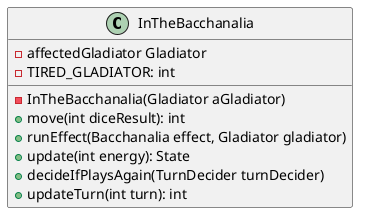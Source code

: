 @startuml
class InTheBacchanalia{
    -affectedGladiator Gladiator
    -TIRED_GLADIATOR: int
    -InTheBacchanalia(Gladiator aGladiator)
    +move(int diceResult): int
    +runEffect(Bacchanalia effect, Gladiator gladiator)
    +update(int energy): State
    +decideIfPlaysAgain(TurnDecider turnDecider)
    +updateTurn(int turn): int
}
@enduml